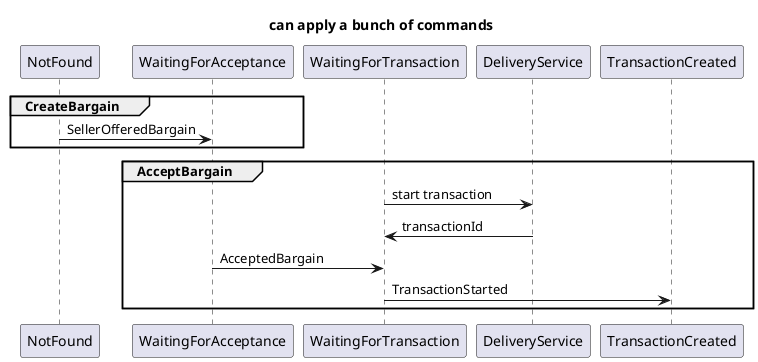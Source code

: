 @startuml
' skinparam responseMessageBelowArrow true
title can apply a bunch of commands
group CreateBargain
  NotFound -> WaitingForAcceptance : SellerOfferedBargain

end
group AcceptBargain
WaitingForTransaction -> DeliveryService : start transaction
DeliveryService -> WaitingForTransaction : transactionId
  WaitingForAcceptance -> WaitingForTransaction : AcceptedBargain

  WaitingForTransaction -> TransactionCreated : TransactionStarted

end

@enduml